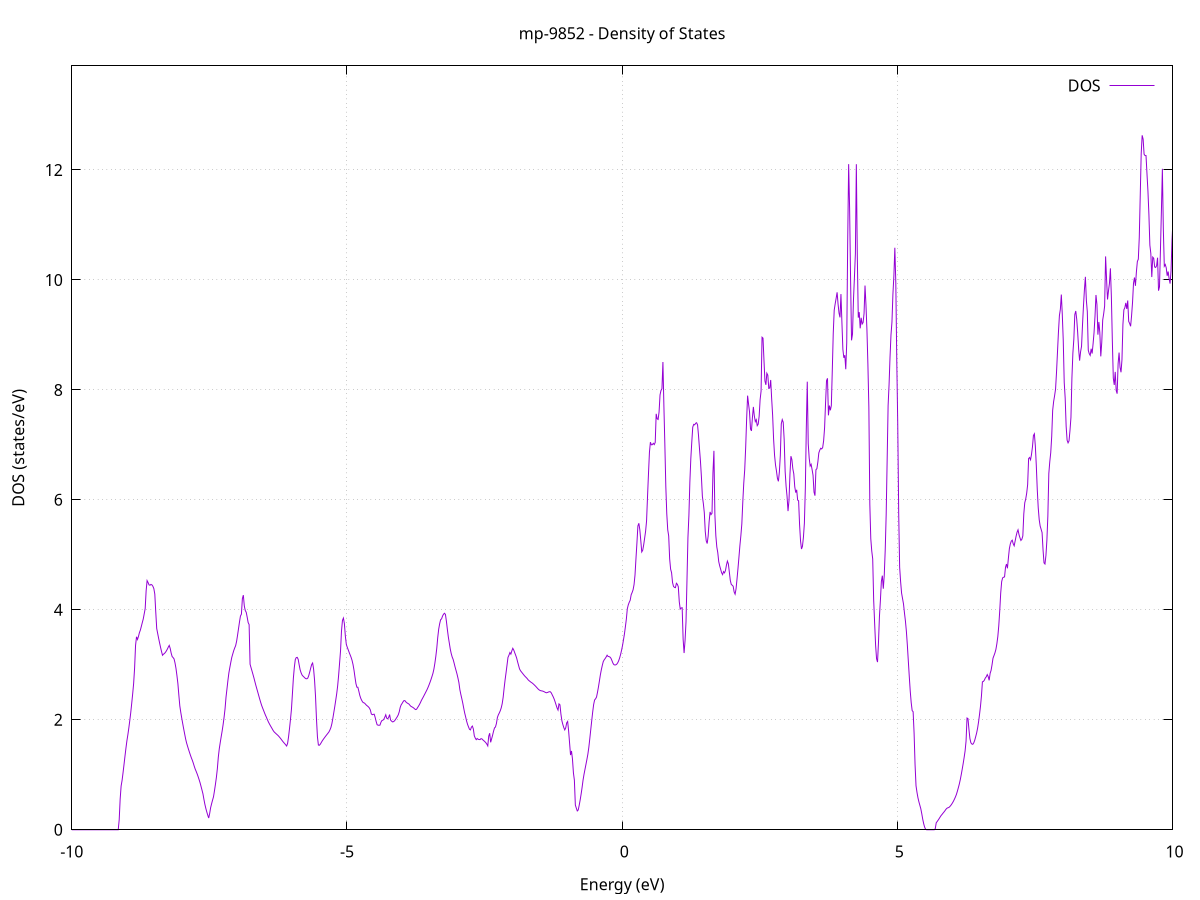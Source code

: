 set title 'mp-9852 - Density of States'
set xlabel 'Energy (eV)'
set ylabel 'DOS (states/eV)'
set grid
set xrange [-10:10]
set yrange [0:13.893]
set xzeroaxis lt -1
set terminal png size 800,600
set output 'mp-9852_dos_gnuplot.png'
plot '-' using 1:2 with lines title 'DOS'
-21.326400 0.000000
-21.308900 0.000000
-21.291500 0.000000
-21.274000 0.000000
-21.256500 0.000000
-21.239000 0.000000
-21.221500 0.000000
-21.204000 0.000000
-21.186500 0.000000
-21.169100 0.000000
-21.151600 0.000000
-21.134100 0.000000
-21.116600 0.000000
-21.099100 0.000000
-21.081600 0.000000
-21.064100 0.000000
-21.046700 0.000000
-21.029200 0.000000
-21.011700 0.000000
-20.994200 0.000000
-20.976700 0.000000
-20.959200 0.000000
-20.941700 0.000000
-20.924300 0.000000
-20.906800 0.000000
-20.889300 0.000000
-20.871800 0.000000
-20.854300 0.000000
-20.836800 0.000000
-20.819300 0.000000
-20.801800 0.000000
-20.784400 0.000000
-20.766900 0.000000
-20.749400 0.000000
-20.731900 0.000000
-20.714400 0.000000
-20.696900 0.000000
-20.679400 0.000000
-20.662000 0.000000
-20.644500 0.000000
-20.627000 0.000000
-20.609500 0.000000
-20.592000 0.000000
-20.574500 0.000000
-20.557000 0.000000
-20.539600 0.000000
-20.522100 0.000000
-20.504600 0.000000
-20.487100 0.000000
-20.469600 0.000000
-20.452100 0.000000
-20.434600 0.000000
-20.417200 0.000000
-20.399700 0.000000
-20.382200 0.000000
-20.364700 0.000000
-20.347200 0.000000
-20.329700 0.000000
-20.312200 0.000000
-20.294800 0.000000
-20.277300 0.000000
-20.259800 0.000000
-20.242300 0.000000
-20.224800 0.000000
-20.207300 0.000000
-20.189800 0.000000
-20.172400 0.000000
-20.154900 0.000000
-20.137400 0.000000
-20.119900 0.000000
-20.102400 0.000000
-20.084900 0.000000
-20.067400 0.000000
-20.050000 0.000000
-20.032500 0.000000
-20.015000 0.000000
-19.997500 0.000000
-19.980000 0.000000
-19.962500 0.000000
-19.945000 0.000000
-19.927600 0.000000
-19.910100 0.000000
-19.892600 0.000000
-19.875100 0.000000
-19.857600 0.000000
-19.840100 0.000000
-19.822600 0.000000
-19.805100 0.000000
-19.787700 0.000000
-19.770200 0.000000
-19.752700 0.000000
-19.735200 312.485000
-19.717700 0.000000
-19.700200 0.000000
-19.682700 0.000000
-19.665300 0.000000
-19.647800 0.000000
-19.630300 0.000000
-19.612800 0.000000
-19.595300 0.000000
-19.577800 0.000000
-19.560300 231.574200
-19.542900 0.000000
-19.525400 0.000000
-19.507900 0.000000
-19.490400 0.000000
-19.472900 0.000000
-19.455400 0.000000
-19.437900 0.000000
-19.420500 0.000000
-19.403000 0.000000
-19.385500 0.000000
-19.368000 0.000000
-19.350500 0.000000
-19.333000 0.000000
-19.315500 0.000000
-19.298100 0.000000
-19.280600 0.000000
-19.263100 0.000000
-19.245600 0.000000
-19.228100 0.000000
-19.210600 0.000000
-19.193100 0.000000
-19.175700 0.000000
-19.158200 0.000000
-19.140700 0.000000
-19.123200 0.000000
-19.105700 0.000000
-19.088200 0.000000
-19.070700 0.000000
-19.053300 0.000000
-19.035800 0.000000
-19.018300 0.000000
-19.000800 0.000000
-18.983300 0.000000
-18.965800 0.000000
-18.948300 0.000000
-18.930900 0.000000
-18.913400 0.000000
-18.895900 0.000000
-18.878400 0.000000
-18.860900 0.000000
-18.843400 0.000000
-18.825900 0.000000
-18.808400 0.000000
-18.791000 0.000000
-18.773500 0.000000
-18.756000 0.000000
-18.738500 0.000000
-18.721000 0.000000
-18.703500 0.000000
-18.686000 0.000000
-18.668600 0.000000
-18.651100 0.000000
-18.633600 0.000000
-18.616100 0.000000
-18.598600 0.000000
-18.581100 0.000000
-18.563600 0.000000
-18.546200 0.000000
-18.528700 0.000000
-18.511200 0.000000
-18.493700 0.000000
-18.476200 0.000000
-18.458700 0.000000
-18.441200 0.000000
-18.423800 0.000000
-18.406300 0.000000
-18.388800 0.000000
-18.371300 0.000000
-18.353800 0.000000
-18.336300 0.000000
-18.318800 0.000000
-18.301400 0.000000
-18.283900 0.000000
-18.266400 0.000000
-18.248900 0.000000
-18.231400 0.000000
-18.213900 0.000000
-18.196400 0.000000
-18.179000 0.000000
-18.161500 0.000000
-18.144000 0.000000
-18.126500 0.000000
-18.109000 0.000000
-18.091500 0.000000
-18.074000 0.000000
-18.056600 0.000000
-18.039100 0.000000
-18.021600 0.000000
-18.004100 0.000000
-17.986600 0.000000
-17.969100 0.000000
-17.951600 0.000000
-17.934200 0.000000
-17.916700 0.000000
-17.899200 0.000000
-17.881700 0.000000
-17.864200 0.000000
-17.846700 0.000000
-17.829200 0.000000
-17.811700 0.000000
-17.794300 0.000000
-17.776800 0.000000
-17.759300 0.000000
-17.741800 0.000000
-17.724300 0.000000
-17.706800 0.000000
-17.689300 0.000000
-17.671900 0.000000
-17.654400 0.000000
-17.636900 0.000000
-17.619400 0.000000
-17.601900 0.000000
-17.584400 0.000000
-17.566900 0.000000
-17.549500 0.000000
-17.532000 0.000000
-17.514500 0.000000
-17.497000 0.000000
-17.479500 0.000000
-17.462000 0.000000
-17.444500 0.000000
-17.427100 0.000000
-17.409600 0.000000
-17.392100 0.000000
-17.374600 0.000000
-17.357100 0.000000
-17.339600 0.000000
-17.322100 0.000000
-17.304700 0.000000
-17.287200 0.000000
-17.269700 0.000000
-17.252200 0.000000
-17.234700 0.000000
-17.217200 0.000000
-17.199700 0.000000
-17.182300 0.000000
-17.164800 0.000000
-17.147300 0.000000
-17.129800 0.000000
-17.112300 0.000000
-17.094800 0.000000
-17.077300 0.000000
-17.059900 0.000000
-17.042400 0.000000
-17.024900 0.000000
-17.007400 0.000000
-16.989900 0.000000
-16.972400 0.000000
-16.954900 0.000000
-16.937500 0.000000
-16.920000 0.000000
-16.902500 0.000000
-16.885000 0.000000
-16.867500 0.000000
-16.850000 0.000000
-16.832500 0.000000
-16.815000 0.000000
-16.797600 0.000000
-16.780100 0.000000
-16.762600 0.000000
-16.745100 0.000000
-16.727600 0.000000
-16.710100 0.000000
-16.692600 0.000000
-16.675200 0.000000
-16.657700 0.000000
-16.640200 0.000000
-16.622700 0.000000
-16.605200 0.000000
-16.587700 0.000000
-16.570200 0.000000
-16.552800 0.000000
-16.535300 0.000000
-16.517800 0.000000
-16.500300 0.000000
-16.482800 0.000000
-16.465300 0.000000
-16.447800 0.000000
-16.430400 0.000000
-16.412900 0.000000
-16.395400 0.000000
-16.377900 0.000000
-16.360400 0.000000
-16.342900 0.000000
-16.325400 0.000000
-16.308000 0.000000
-16.290500 0.000000
-16.273000 0.000000
-16.255500 0.000000
-16.238000 0.000000
-16.220500 0.000000
-16.203000 0.000000
-16.185600 0.000000
-16.168100 0.000000
-16.150600 0.000000
-16.133100 0.000000
-16.115600 0.000000
-16.098100 0.000000
-16.080600 0.000000
-16.063200 0.000000
-16.045700 0.000000
-16.028200 0.000000
-16.010700 0.000000
-15.993200 0.000000
-15.975700 0.000000
-15.958200 0.000000
-15.940800 0.000000
-15.923300 0.000000
-15.905800 0.000000
-15.888300 0.000000
-15.870800 0.000000
-15.853300 0.000000
-15.835800 0.000000
-15.818300 0.000000
-15.800900 0.000000
-15.783400 0.000000
-15.765900 0.000000
-15.748400 0.000000
-15.730900 0.000000
-15.713400 0.000000
-15.695900 0.000000
-15.678500 0.000000
-15.661000 0.000000
-15.643500 0.000000
-15.626000 0.000000
-15.608500 0.000000
-15.591000 0.000000
-15.573500 0.000000
-15.556100 0.000000
-15.538600 0.000000
-15.521100 0.000000
-15.503600 0.000000
-15.486100 0.000000
-15.468600 0.000000
-15.451100 0.000000
-15.433700 0.000000
-15.416200 0.000000
-15.398700 0.000000
-15.381200 0.000000
-15.363700 0.000000
-15.346200 0.000000
-15.328700 0.000000
-15.311300 0.000000
-15.293800 0.000000
-15.276300 0.000000
-15.258800 0.000000
-15.241300 0.000000
-15.223800 0.000000
-15.206300 0.000000
-15.188900 0.000000
-15.171400 0.000000
-15.153900 0.000000
-15.136400 0.000000
-15.118900 0.000000
-15.101400 0.000000
-15.083900 0.000000
-15.066500 0.000000
-15.049000 0.000000
-15.031500 0.000000
-15.014000 0.000000
-14.996500 0.000000
-14.979000 0.000000
-14.961500 0.000000
-14.944100 0.000000
-14.926600 0.000000
-14.909100 0.000000
-14.891600 0.000000
-14.874100 0.000000
-14.856600 0.000000
-14.839100 0.000000
-14.821700 0.000000
-14.804200 0.000000
-14.786700 0.000000
-14.769200 0.000000
-14.751700 0.000000
-14.734200 0.000000
-14.716700 0.000000
-14.699200 0.000000
-14.681800 0.000000
-14.664300 0.000000
-14.646800 0.000000
-14.629300 0.000000
-14.611800 0.000000
-14.594300 0.000000
-14.576800 0.000000
-14.559400 0.000000
-14.541900 0.000000
-14.524400 0.000000
-14.506900 0.000000
-14.489400 0.000000
-14.471900 0.000000
-14.454400 0.000000
-14.437000 0.000000
-14.419500 0.000000
-14.402000 0.000000
-14.384500 0.000000
-14.367000 0.000000
-14.349500 0.000000
-14.332000 0.000000
-14.314600 0.000000
-14.297100 0.000000
-14.279600 0.000000
-14.262100 0.000000
-14.244600 0.000000
-14.227100 0.000000
-14.209600 0.000000
-14.192200 0.000000
-14.174700 0.000000
-14.157200 0.000000
-14.139700 0.000000
-14.122200 0.000000
-14.104700 0.000000
-14.087200 0.000000
-14.069800 0.000000
-14.052300 0.000000
-14.034800 0.000000
-14.017300 0.000000
-13.999800 0.000000
-13.982300 0.000000
-13.964800 0.000000
-13.947400 0.000000
-13.929900 0.000000
-13.912400 0.000000
-13.894900 0.000000
-13.877400 0.000000
-13.859900 0.000000
-13.842400 0.000000
-13.825000 0.000000
-13.807500 0.000000
-13.790000 0.000000
-13.772500 0.000000
-13.755000 0.000000
-13.737500 0.000000
-13.720000 0.000000
-13.702500 0.000000
-13.685100 0.000000
-13.667600 0.000000
-13.650100 0.000000
-13.632600 0.000000
-13.615100 0.000000
-13.597600 0.000000
-13.580100 0.000000
-13.562700 0.000000
-13.545200 0.000000
-13.527700 0.000000
-13.510200 0.000000
-13.492700 0.000000
-13.475200 0.000000
-13.457700 0.000000
-13.440300 0.000000
-13.422800 0.000000
-13.405300 0.000000
-13.387800 0.000000
-13.370300 0.000000
-13.352800 0.000000
-13.335300 0.000000
-13.317900 0.000000
-13.300400 0.000000
-13.282900 0.000000
-13.265400 0.000000
-13.247900 0.000000
-13.230400 0.000000
-13.212900 0.000000
-13.195500 0.000000
-13.178000 0.000000
-13.160500 0.000000
-13.143000 0.000000
-13.125500 0.000000
-13.108000 0.000000
-13.090500 0.000000
-13.073100 0.000000
-13.055600 0.000000
-13.038100 0.000000
-13.020600 0.000000
-13.003100 0.000000
-12.985600 0.000000
-12.968100 0.000000
-12.950700 0.000000
-12.933200 0.000000
-12.915700 0.000000
-12.898200 0.000000
-12.880700 0.000000
-12.863200 0.000000
-12.845700 0.000000
-12.828300 0.000000
-12.810800 0.000000
-12.793300 0.000000
-12.775800 0.000000
-12.758300 0.000000
-12.740800 0.000000
-12.723300 0.000000
-12.705800 0.000000
-12.688400 0.000000
-12.670900 0.000000
-12.653400 0.000000
-12.635900 0.000000
-12.618400 0.000000
-12.600900 0.000000
-12.583400 0.000000
-12.566000 0.000000
-12.548500 0.000000
-12.531000 0.000000
-12.513500 0.000000
-12.496000 0.000000
-12.478500 0.000000
-12.461000 0.000000
-12.443600 0.000000
-12.426100 0.000000
-12.408600 0.000000
-12.391100 0.000000
-12.373600 0.000000
-12.356100 0.000000
-12.338600 0.000000
-12.321200 0.000000
-12.303700 0.000000
-12.286200 0.000000
-12.268700 0.000000
-12.251200 0.000000
-12.233700 0.000000
-12.216200 0.000000
-12.198800 0.000000
-12.181300 0.000000
-12.163800 0.000000
-12.146300 0.000000
-12.128800 0.000000
-12.111300 0.000000
-12.093800 0.000000
-12.076400 0.000000
-12.058900 0.000000
-12.041400 0.000000
-12.023900 0.000000
-12.006400 0.000000
-11.988900 0.000000
-11.971400 0.000000
-11.954000 0.000000
-11.936500 0.000000
-11.919000 0.000000
-11.901500 0.000000
-11.884000 0.000000
-11.866500 0.000000
-11.849000 0.000000
-11.831600 0.000000
-11.814100 0.000000
-11.796600 0.000000
-11.779100 0.000000
-11.761600 0.000000
-11.744100 0.000000
-11.726600 0.000000
-11.709100 0.000000
-11.691700 0.000000
-11.674200 0.000000
-11.656700 0.000000
-11.639200 0.000000
-11.621700 0.000000
-11.604200 0.000000
-11.586700 0.000000
-11.569300 0.000000
-11.551800 0.000000
-11.534300 0.000000
-11.516800 0.000000
-11.499300 0.000000
-11.481800 0.000000
-11.464300 0.000000
-11.446900 0.000000
-11.429400 0.000000
-11.411900 0.000000
-11.394400 0.000000
-11.376900 0.000000
-11.359400 0.000000
-11.341900 0.000000
-11.324500 0.000000
-11.307000 0.000000
-11.289500 0.000000
-11.272000 0.000000
-11.254500 0.000000
-11.237000 0.000000
-11.219500 0.000000
-11.202100 0.000000
-11.184600 0.000000
-11.167100 0.000000
-11.149600 0.000000
-11.132100 0.000000
-11.114600 0.000000
-11.097100 0.000000
-11.079700 0.000000
-11.062200 0.000000
-11.044700 0.000000
-11.027200 0.000000
-11.009700 0.000000
-10.992200 0.000000
-10.974700 0.000000
-10.957300 0.000000
-10.939800 0.000000
-10.922300 0.000000
-10.904800 0.000000
-10.887300 0.000000
-10.869800 0.000000
-10.852300 0.000000
-10.834900 0.000000
-10.817400 0.000000
-10.799900 0.000000
-10.782400 0.000000
-10.764900 0.000000
-10.747400 0.000000
-10.729900 0.000000
-10.712400 0.000000
-10.695000 0.000000
-10.677500 0.000000
-10.660000 0.000000
-10.642500 0.000000
-10.625000 0.000000
-10.607500 0.000000
-10.590000 0.000000
-10.572600 0.000000
-10.555100 0.000000
-10.537600 0.000000
-10.520100 0.000000
-10.502600 0.000000
-10.485100 0.000000
-10.467600 0.000000
-10.450200 0.000000
-10.432700 0.000000
-10.415200 0.000000
-10.397700 0.000000
-10.380200 0.000000
-10.362700 0.000000
-10.345200 0.000000
-10.327800 0.000000
-10.310300 0.000000
-10.292800 0.000000
-10.275300 0.000000
-10.257800 0.000000
-10.240300 0.000000
-10.222800 0.000000
-10.205400 0.000000
-10.187900 0.000000
-10.170400 0.000000
-10.152900 0.000000
-10.135400 0.000000
-10.117900 0.000000
-10.100400 0.000000
-10.083000 0.000000
-10.065500 0.000000
-10.048000 0.000000
-10.030500 0.000000
-10.013000 0.000000
-9.995500 0.000000
-9.978000 0.000000
-9.960600 0.000000
-9.943100 0.000000
-9.925600 0.000000
-9.908100 0.000000
-9.890600 0.000000
-9.873100 0.000000
-9.855600 0.000000
-9.838200 0.000000
-9.820700 0.000000
-9.803200 0.000000
-9.785700 0.000000
-9.768200 0.000000
-9.750700 0.000000
-9.733200 0.000000
-9.715700 0.000000
-9.698300 0.000000
-9.680800 0.000000
-9.663300 0.000000
-9.645800 0.000000
-9.628300 0.000000
-9.610800 0.000000
-9.593300 0.000000
-9.575900 0.000000
-9.558400 0.000000
-9.540900 0.000000
-9.523400 0.000000
-9.505900 0.000000
-9.488400 0.000000
-9.470900 0.000000
-9.453500 0.000000
-9.436000 0.000000
-9.418500 0.000000
-9.401000 0.000000
-9.383500 0.000000
-9.366000 0.000000
-9.348500 0.000000
-9.331100 0.000000
-9.313600 0.000000
-9.296100 0.000000
-9.278600 0.000000
-9.261100 0.000000
-9.243600 0.000000
-9.226100 0.000000
-9.208700 0.000000
-9.191200 0.000000
-9.173700 0.000000
-9.156200 0.000000
-9.138700 0.180300
-9.121200 0.557500
-9.103700 0.796200
-9.086300 0.897200
-9.068800 1.036900
-9.051300 1.184700
-9.033800 1.337200
-9.016300 1.483000
-8.998800 1.617200
-8.981300 1.727800
-8.963900 1.849400
-8.946400 1.984900
-8.928900 2.130300
-8.911400 2.297000
-8.893900 2.470700
-8.876400 2.659400
-8.858900 2.939600
-8.841500 3.353100
-8.824000 3.510000
-8.806500 3.461400
-8.789000 3.514800
-8.771500 3.583900
-8.754000 3.631700
-8.736500 3.698500
-8.719000 3.767500
-8.701600 3.834000
-8.684100 3.927600
-8.666600 4.021800
-8.649100 4.348600
-8.631600 4.531500
-8.614100 4.496800
-8.596600 4.454100
-8.579200 4.447900
-8.561700 4.462300
-8.544200 4.453900
-8.526700 4.429100
-8.509200 4.386800
-8.491700 4.286200
-8.474200 3.956900
-8.456800 3.659400
-8.439300 3.569600
-8.421800 3.480900
-8.404300 3.396700
-8.386800 3.316300
-8.369300 3.241200
-8.351800 3.173700
-8.334400 3.193000
-8.316900 3.206100
-8.299400 3.226300
-8.281900 3.252300
-8.264400 3.284000
-8.246900 3.321600
-8.229400 3.353300
-8.212000 3.298600
-8.194500 3.214000
-8.177000 3.150900
-8.159500 3.132200
-8.142000 3.108200
-8.124500 3.033900
-8.107000 2.936100
-8.089600 2.805300
-8.072100 2.658000
-8.054600 2.446900
-8.037100 2.251100
-8.019600 2.134300
-8.002100 2.030300
-7.984600 1.930900
-7.967200 1.836300
-7.949700 1.745200
-7.932200 1.655500
-7.914700 1.581100
-7.897200 1.521800
-7.879700 1.464600
-7.862200 1.410200
-7.844800 1.357600
-7.827300 1.308400
-7.809800 1.263500
-7.792300 1.212500
-7.774800 1.155000
-7.757300 1.103000
-7.739800 1.061300
-7.722300 1.016500
-7.704900 0.967300
-7.687400 0.914000
-7.669900 0.857500
-7.652400 0.791900
-7.634900 0.724800
-7.617400 0.656200
-7.599900 0.557200
-7.582500 0.466100
-7.565000 0.391100
-7.547500 0.325900
-7.530000 0.266900
-7.512500 0.213800
-7.495000 0.294900
-7.477500 0.400700
-7.460100 0.471500
-7.442600 0.538300
-7.425100 0.599300
-7.407600 0.708700
-7.390100 0.825400
-7.372600 0.953700
-7.355100 1.111700
-7.337700 1.320500
-7.320200 1.472900
-7.302700 1.586300
-7.285200 1.694000
-7.267700 1.798200
-7.250200 1.915100
-7.232700 2.047700
-7.215300 2.200600
-7.197800 2.411000
-7.180300 2.564200
-7.162800 2.718600
-7.145300 2.855500
-7.127800 2.954000
-7.110300 3.047800
-7.092900 3.135500
-7.075400 3.196800
-7.057900 3.256900
-7.040400 3.305500
-7.022900 3.348300
-7.005400 3.427800
-6.987900 3.539000
-6.970500 3.658400
-6.953000 3.778900
-6.935500 3.887400
-6.918000 3.921300
-6.900500 4.203800
-6.883000 4.267400
-6.865500 4.071100
-6.848100 3.988100
-6.830600 3.955600
-6.813100 3.866900
-6.795600 3.768800
-6.778100 3.732400
-6.760600 3.010500
-6.743100 2.948300
-6.725600 2.887900
-6.708200 2.826100
-6.690700 2.762600
-6.673200 2.694400
-6.655700 2.627000
-6.638200 2.564600
-6.620700 2.503400
-6.603200 2.440200
-6.585800 2.378500
-6.568300 2.318800
-6.550800 2.263100
-6.533300 2.216100
-6.515800 2.172200
-6.498300 2.127000
-6.480800 2.083700
-6.463400 2.045200
-6.445900 2.002900
-6.428400 1.963100
-6.410900 1.928900
-6.393400 1.896700
-6.375900 1.866300
-6.358400 1.836500
-6.341000 1.805200
-6.323500 1.780800
-6.306000 1.763900
-6.288500 1.747400
-6.271000 1.731500
-6.253500 1.715600
-6.236000 1.696600
-6.218600 1.675800
-6.201100 1.653700
-6.183600 1.630500
-6.166100 1.606900
-6.148600 1.586000
-6.131100 1.566400
-6.113600 1.545000
-6.096200 1.523600
-6.078700 1.571100
-6.061200 1.693100
-6.043700 1.843500
-6.026200 2.009500
-6.008700 2.193600
-5.991200 2.473100
-5.973800 2.757500
-5.956300 2.955500
-5.938800 3.096400
-5.921300 3.131600
-5.903800 3.135600
-5.886300 3.099400
-5.868800 3.001200
-5.851400 2.910900
-5.833900 2.856300
-5.816400 2.815300
-5.798900 2.794600
-5.781400 2.778200
-5.763900 2.760400
-5.746400 2.747800
-5.728900 2.746000
-5.711500 2.759100
-5.694000 2.805200
-5.676500 2.870700
-5.659000 2.940200
-5.641500 3.006200
-5.624000 3.033100
-5.606500 2.923900
-5.589100 2.722800
-5.571600 2.429100
-5.554100 2.017100
-5.536600 1.690000
-5.519100 1.540800
-5.501600 1.537000
-5.484100 1.556700
-5.466700 1.586700
-5.449200 1.616700
-5.431700 1.642200
-5.414200 1.666500
-5.396700 1.690200
-5.379200 1.713200
-5.361700 1.735500
-5.344300 1.757800
-5.326800 1.781100
-5.309300 1.816200
-5.291800 1.860200
-5.274300 1.929100
-5.256800 2.025600
-5.239300 2.132300
-5.221900 2.238600
-5.204400 2.353900
-5.186900 2.472000
-5.169400 2.615900
-5.151900 2.805600
-5.134400 3.028800
-5.116900 3.256900
-5.099500 3.614200
-5.082000 3.807300
-5.064500 3.850400
-5.047000 3.749700
-5.029500 3.523600
-5.012000 3.372600
-4.994500 3.318400
-4.977100 3.272600
-4.959600 3.224700
-4.942100 3.180300
-4.924600 3.135300
-4.907100 3.079600
-4.889600 3.003200
-4.872100 2.902500
-4.854700 2.776200
-4.837200 2.659500
-4.819700 2.593200
-4.802200 2.592100
-4.784700 2.521500
-4.767200 2.445400
-4.749700 2.391300
-4.732200 2.353700
-4.714800 2.323000
-4.697300 2.310400
-4.679800 2.303200
-4.662300 2.283100
-4.644800 2.263800
-4.627300 2.250500
-4.609800 2.235000
-4.592400 2.213900
-4.574900 2.178500
-4.557400 2.106900
-4.539900 2.092700
-4.522400 2.098900
-4.504900 2.102000
-4.487400 2.042400
-4.470000 1.970500
-4.452500 1.910500
-4.435000 1.902200
-4.417500 1.900500
-4.400000 1.903300
-4.382500 1.955700
-4.365000 1.986600
-4.347600 1.992700
-4.330100 2.009300
-4.312600 2.047400
-4.295100 2.091300
-4.277600 2.028600
-4.260100 2.017600
-4.242600 2.044000
-4.225200 2.095500
-4.207700 1.995900
-4.190200 1.976900
-4.172700 1.962000
-4.155200 1.966100
-4.137700 1.979900
-4.120200 2.002300
-4.102800 2.029900
-4.085300 2.057500
-4.067800 2.091000
-4.050300 2.145300
-4.032800 2.224800
-4.015300 2.272100
-3.997800 2.298600
-3.980400 2.328700
-3.962900 2.350300
-3.945400 2.346900
-3.927900 2.323100
-3.910400 2.308500
-3.892900 2.297500
-3.875400 2.287900
-3.858000 2.266700
-3.840500 2.247100
-3.823000 2.237100
-3.805500 2.227300
-3.788000 2.215400
-3.770500 2.198500
-3.753000 2.186100
-3.735500 2.191500
-3.718100 2.220000
-3.700600 2.247400
-3.683100 2.277800
-3.665600 2.312200
-3.648100 2.351400
-3.630600 2.383800
-3.613100 2.415900
-3.595700 2.449600
-3.578200 2.483500
-3.560700 2.518000
-3.543200 2.552800
-3.525700 2.593000
-3.508200 2.636700
-3.490700 2.683000
-3.473300 2.732700
-3.455800 2.786500
-3.438300 2.843200
-3.420800 2.920300
-3.403300 3.025700
-3.385800 3.151400
-3.368300 3.301400
-3.350900 3.496000
-3.333400 3.648200
-3.315900 3.746300
-3.298400 3.820400
-3.280900 3.836000
-3.263400 3.886900
-3.245900 3.919600
-3.228500 3.937700
-3.211000 3.916700
-3.193500 3.794600
-3.176000 3.644900
-3.158500 3.508400
-3.141000 3.399800
-3.123500 3.289500
-3.106100 3.206300
-3.088600 3.142500
-3.071100 3.099100
-3.053600 3.033600
-3.036100 2.962300
-3.018600 2.898700
-3.001100 2.835000
-2.983700 2.760500
-2.966200 2.677300
-2.948700 2.548300
-2.931200 2.462500
-2.913700 2.386300
-2.896200 2.304900
-2.878700 2.211200
-2.861300 2.124500
-2.843800 2.053700
-2.826300 1.977600
-2.808800 1.917000
-2.791300 1.870400
-2.773800 1.827300
-2.756300 1.816200
-2.738800 1.867000
-2.721400 1.886200
-2.703900 1.833600
-2.686400 1.709500
-2.668900 1.667400
-2.651400 1.639100
-2.633900 1.659500
-2.616400 1.646000
-2.599000 1.640900
-2.581500 1.640100
-2.564000 1.658000
-2.546500 1.651500
-2.529000 1.633300
-2.511500 1.618300
-2.494000 1.601900
-2.476600 1.582500
-2.459100 1.558800
-2.441600 1.525400
-2.424100 1.703200
-2.406600 1.756200
-2.389100 1.590500
-2.371600 1.654300
-2.354200 1.718700
-2.336700 1.791900
-2.319200 1.852300
-2.301700 1.869600
-2.284200 1.933800
-2.266700 2.042500
-2.249200 2.090800
-2.231800 2.125000
-2.214300 2.165300
-2.196800 2.217900
-2.179300 2.293700
-2.161800 2.410200
-2.144300 2.576400
-2.126800 2.726400
-2.109400 2.856600
-2.091900 2.994900
-2.074400 3.134800
-2.056900 3.174400
-2.039400 3.223300
-2.021900 3.194900
-2.004400 3.254200
-1.987000 3.300700
-1.969500 3.268100
-1.952000 3.220400
-1.934500 3.174400
-1.917000 3.123300
-1.899500 3.053600
-1.882000 2.989800
-1.864600 2.926000
-1.847100 2.893200
-1.829600 2.870900
-1.812100 2.848400
-1.794600 2.826200
-1.777100 2.804300
-1.759600 2.785000
-1.742100 2.767700
-1.724700 2.749000
-1.707200 2.725900
-1.689700 2.710200
-1.672200 2.696200
-1.654700 2.682600
-1.637200 2.671100
-1.619700 2.656700
-1.602300 2.640500
-1.584800 2.623400
-1.567300 2.605300
-1.549800 2.585700
-1.532300 2.565800
-1.514800 2.549100
-1.497300 2.536700
-1.479900 2.529500
-1.462400 2.525900
-1.444900 2.522500
-1.427400 2.515900
-1.409900 2.506900
-1.392400 2.497100
-1.374900 2.491400
-1.357500 2.497100
-1.340000 2.504700
-1.322500 2.511000
-1.305000 2.510100
-1.287500 2.489500
-1.270000 2.452900
-1.252500 2.417800
-1.235100 2.376500
-1.217600 2.325600
-1.200100 2.270400
-1.182600 2.214700
-1.165100 2.177100
-1.147600 2.290000
-1.130100 2.273100
-1.112700 2.105400
-1.095200 1.984300
-1.077700 1.915100
-1.060200 1.858500
-1.042700 1.816400
-1.025200 1.853700
-1.007700 1.944000
-0.990300 1.970000
-0.972800 1.800500
-0.955300 1.580500
-0.937800 1.358900
-0.920300 1.433100
-0.902800 1.288600
-0.885300 1.034600
-0.867900 0.902700
-0.850400 0.449600
-0.832900 0.393700
-0.815400 0.342600
-0.797900 0.360400
-0.780400 0.444600
-0.762900 0.541400
-0.745400 0.649400
-0.728000 0.768000
-0.710500 0.901900
-0.693000 1.007000
-0.675500 1.097700
-0.658000 1.187200
-0.640500 1.277800
-0.623000 1.374000
-0.605600 1.497900
-0.588100 1.653300
-0.570600 1.818900
-0.553100 1.980600
-0.535600 2.138900
-0.518100 2.276100
-0.500600 2.360500
-0.483200 2.381400
-0.465700 2.413100
-0.448200 2.498800
-0.430700 2.596500
-0.413200 2.705200
-0.395700 2.817900
-0.378200 2.910300
-0.360800 2.988700
-0.343300 3.058600
-0.325800 3.091400
-0.308300 3.114600
-0.290800 3.142600
-0.273300 3.175100
-0.255800 3.152700
-0.238400 3.149500
-0.220900 3.140900
-0.203400 3.119300
-0.185900 3.078300
-0.168400 3.032700
-0.150900 3.004000
-0.133400 2.997100
-0.116000 2.999300
-0.098500 3.011100
-0.081000 3.035600
-0.063500 3.073000
-0.046000 3.124400
-0.028500 3.186900
-0.011000 3.263400
0.006400 3.348300
0.023900 3.451400
0.041400 3.560200
0.058900 3.691800
0.076400 3.831100
0.093900 4.018100
0.111400 4.090900
0.128800 4.136900
0.146300 4.174500
0.163800 4.273500
0.181300 4.314800
0.198800 4.365100
0.216300 4.459300
0.233800 4.634100
0.251300 4.935800
0.268700 5.218400
0.286200 5.526200
0.303700 5.574500
0.321200 5.455300
0.338700 5.258800
0.356200 5.053100
0.373700 5.083500
0.391100 5.179500
0.408600 5.302500
0.426100 5.428600
0.443600 5.615400
0.461100 6.057300
0.478600 6.475300
0.496100 6.868100
0.513500 7.049700
0.531000 7.001500
0.548500 7.003700
0.566000 7.028600
0.583500 7.005700
0.601000 7.044400
0.618500 7.564700
0.635900 7.474500
0.653400 7.462300
0.670900 7.598800
0.688400 7.908900
0.705900 7.990100
0.723400 8.021100
0.740900 8.507500
0.758300 7.720400
0.775800 7.013300
0.793300 6.251200
0.810800 5.748800
0.828300 5.455200
0.845800 5.343200
0.863300 4.928000
0.880700 4.740100
0.898200 4.675400
0.915700 4.496900
0.933200 4.426200
0.950700 4.408800
0.968200 4.403500
0.985700 4.483200
1.003100 4.465100
1.020600 4.418500
1.038100 4.146200
1.055600 4.014400
1.073100 4.034000
1.090600 4.037900
1.108100 3.465500
1.125500 3.214100
1.143000 3.440200
1.160500 3.783100
1.178000 4.540300
1.195500 5.312400
1.213000 5.717400
1.230500 6.323900
1.248000 6.752500
1.265400 7.052400
1.282900 7.322700
1.300400 7.372700
1.317900 7.364400
1.335400 7.393400
1.352900 7.402500
1.370400 7.362900
1.387800 7.168700
1.405300 6.930800
1.422800 6.705200
1.440300 6.418200
1.457800 6.061700
1.475300 5.934700
1.492800 5.767600
1.510200 5.426200
1.527700 5.254200
1.545200 5.206100
1.562700 5.339900
1.580200 5.599000
1.597700 5.780700
1.615200 5.732300
1.632600 5.756400
1.650100 6.493500
1.667600 6.891600
1.685100 5.733100
1.702600 5.346700
1.720100 5.143200
1.737600 5.041400
1.755000 4.876600
1.772500 4.799700
1.790000 4.736600
1.807500 4.674300
1.825000 4.640800
1.842500 4.695500
1.860000 4.672500
1.877400 4.714600
1.894900 4.812100
1.912400 4.886100
1.929900 4.837200
1.947400 4.688300
1.964900 4.536900
1.982400 4.463200
1.999800 4.447300
2.017300 4.429500
2.034800 4.324900
2.052300 4.284600
2.069800 4.382200
2.087300 4.562200
2.104800 4.752200
2.122200 4.958000
2.139700 5.169000
2.157200 5.349400
2.174700 5.563600
2.192200 5.961300
2.209700 6.302400
2.227200 6.547900
2.244700 6.957200
2.262100 7.473100
2.279600 7.895700
2.297100 7.741200
2.314600 7.599900
2.332100 7.290500
2.349600 7.254800
2.367100 7.497200
2.384500 7.690300
2.402000 7.526500
2.419500 7.424200
2.437000 7.458200
2.454500 7.349700
2.472000 7.377500
2.489500 7.522700
2.506900 7.822500
2.524400 7.977800
2.541900 8.958300
2.559400 8.941600
2.576900 8.542600
2.594400 8.161700
2.611900 8.091900
2.629300 8.303300
2.646800 8.267900
2.664300 8.027000
2.681800 8.033900
2.699300 8.180800
2.716800 7.838600
2.734300 7.539700
2.751700 7.107500
2.769200 6.813400
2.786700 6.635000
2.804200 6.524400
2.821700 6.389600
2.839200 6.337200
2.856700 6.507500
2.874100 6.806100
2.891600 7.381600
2.909100 7.459500
2.926600 7.411500
2.944100 7.097600
2.961600 6.520600
2.979100 6.244700
2.996500 6.062400
3.014000 5.796000
3.031500 5.987100
3.049000 6.461400
3.066500 6.794400
3.084000 6.734600
3.101500 6.564400
3.118900 6.473000
3.136400 6.238400
3.153900 6.132400
3.171400 6.183100
3.188900 5.996500
3.206400 5.982800
3.223900 5.551800
3.241400 5.254700
3.258800 5.106100
3.276300 5.155400
3.293800 5.319600
3.311300 5.573700
3.328800 6.214100
3.346300 7.304000
3.363800 8.149000
3.381200 7.022600
3.398700 6.758400
3.416200 6.615600
3.433700 6.646600
3.451200 6.553000
3.468700 6.445500
3.486200 6.142300
3.503600 6.076600
3.521100 6.547500
3.538600 6.567400
3.556100 6.688400
3.573600 6.853700
3.591100 6.904700
3.608600 6.938700
3.626000 6.926600
3.643500 6.951200
3.661000 7.075200
3.678500 7.311200
3.696000 7.760900
3.713500 8.166700
3.731000 8.210500
3.748400 7.537300
3.765900 7.715500
3.783400 7.629400
3.800900 7.713700
3.818400 8.352100
3.835900 9.032100
3.853400 9.450700
3.870800 9.565500
3.888300 9.666200
3.905800 9.774900
3.923300 9.561600
3.940800 9.397000
3.958300 9.318600
3.975800 9.743000
3.993200 9.227900
4.010700 8.738200
4.028200 8.584000
4.045700 8.630600
4.063200 8.376000
4.080700 8.853800
4.098200 10.689500
4.115600 12.105700
4.133100 11.301200
4.150600 10.021000
4.168100 8.901200
4.185600 9.014700
4.203100 9.634400
4.220600 10.047900
4.238100 10.476300
4.255500 12.105200
4.273000 10.427600
4.290500 9.313500
4.308000 9.413700
4.325500 9.119800
4.343000 9.311500
4.360500 9.197500
4.377900 9.223600
4.395400 9.388500
4.412900 9.897500
4.430400 9.544100
4.447900 9.091700
4.465400 8.466500
4.482900 7.680900
4.500300 5.922100
4.517800 5.293400
4.535300 5.070300
4.552800 4.926000
4.570300 4.176700
4.587800 3.755600
4.605300 3.359800
4.622700 3.110300
4.640200 3.049700
4.657700 3.407900
4.675200 3.881100
4.692700 4.175000
4.710200 4.518200
4.727700 4.621900
4.745100 4.383900
4.762600 4.629900
4.780100 5.086700
4.797600 5.736000
4.815100 6.717800
4.832600 7.714600
4.850100 8.100100
4.867500 8.595300
4.885000 9.002200
4.902500 9.234000
4.920000 9.740100
4.937500 10.072600
4.955000 10.585400
4.972500 9.947500
4.989900 8.536400
5.007400 7.392900
5.024900 5.758300
5.042400 4.775100
5.059900 4.512100
5.077400 4.304600
5.094900 4.204800
5.112300 4.106800
5.129800 3.943600
5.147300 3.796300
5.164800 3.606700
5.182300 3.356800
5.199800 3.070000
5.217300 2.786500
5.234800 2.521300
5.252200 2.312300
5.269700 2.167200
5.287200 2.146900
5.304700 1.757900
5.322200 1.189000
5.339700 0.800500
5.357200 0.681700
5.374600 0.583500
5.392100 0.508400
5.409600 0.445100
5.427100 0.380700
5.444600 0.290300
5.462100 0.189800
5.479600 0.108600
5.497000 0.045500
5.514500 0.008900
5.532000 0.000000
5.549500 0.000000
5.567000 0.000000
5.584500 0.000000
5.602000 0.000000
5.619400 0.000000
5.636900 0.000000
5.654400 0.000000
5.671900 0.000000
5.689400 0.019900
5.706900 0.126500
5.724400 0.150200
5.741800 0.175400
5.759300 0.202000
5.776800 0.230200
5.794300 0.257300
5.811800 0.278000
5.829300 0.300700
5.846800 0.322100
5.864200 0.344400
5.881700 0.370300
5.899200 0.389400
5.916700 0.399800
5.934200 0.404100
5.951700 0.419600
5.969200 0.439800
5.986600 0.463900
6.004100 0.491900
6.021600 0.523700
6.039100 0.559500
6.056600 0.598900
6.074100 0.644100
6.091600 0.702600
6.109000 0.765600
6.126500 0.832600
6.144000 0.911500
6.161500 1.002600
6.179000 1.100900
6.196500 1.204300
6.214000 1.314000
6.231500 1.433500
6.248900 1.612200
6.266400 2.032700
6.283900 2.022100
6.301400 1.826900
6.318900 1.660600
6.336400 1.582700
6.353900 1.559800
6.371300 1.554200
6.388800 1.580400
6.406300 1.627100
6.423800 1.692600
6.441300 1.760700
6.458800 1.848800
6.476300 1.963400
6.493700 2.096600
6.511200 2.247300
6.528700 2.434700
6.546200 2.690700
6.563700 2.697400
6.581200 2.720400
6.598700 2.759800
6.616100 2.782400
6.633600 2.822400
6.651100 2.785900
6.668600 2.717900
6.686100 2.843800
6.703600 2.898500
6.721100 3.001000
6.738500 3.120400
6.756000 3.167300
6.773500 3.216100
6.791000 3.279600
6.808500 3.381300
6.826000 3.514200
6.843500 3.711600
6.860900 3.981400
6.878400 4.303800
6.895900 4.512100
6.913400 4.581700
6.930900 4.592800
6.948400 4.599100
6.965900 4.774400
6.983300 4.832700
7.000800 4.755300
7.018300 4.941100
7.035800 5.112200
7.053300 5.199300
7.070800 5.250000
7.088300 5.266700
7.105700 5.202300
7.123200 5.164500
7.140700 5.251800
7.158200 5.338900
7.175700 5.412100
7.193200 5.455000
7.210700 5.368900
7.228200 5.311000
7.245600 5.261600
7.263100 5.283000
7.280600 5.344800
7.298100 5.745600
7.315600 5.947500
7.333100 6.015600
7.350600 6.121500
7.368000 6.276500
7.385500 6.751100
7.403000 6.770400
7.420500 6.729200
7.438000 6.825900
7.455500 6.963700
7.473000 7.169900
7.490400 7.201800
7.507900 6.978700
7.525400 6.623300
7.542900 6.184500
7.560400 5.856600
7.577900 5.641600
7.595400 5.524300
7.612800 5.465400
7.630300 5.404400
7.647800 5.091800
7.665300 4.854200
7.682800 4.833500
7.700300 4.987300
7.717800 5.267500
7.735200 5.704900
7.752700 6.479200
7.770200 6.692300
7.787700 6.859800
7.805200 7.153100
7.822700 7.627800
7.840200 7.787000
7.857600 7.893600
7.875100 8.013900
7.892600 8.320900
7.910100 8.685200
7.927600 9.051500
7.945100 9.351300
7.962600 9.466700
7.980000 9.734400
7.997500 9.373100
8.015000 8.899700
8.032500 8.138000
8.050000 7.852100
8.067500 7.338900
8.085000 7.085500
8.102400 7.036700
8.119900 7.072600
8.137400 7.262000
8.154900 7.500200
8.172400 8.216500
8.189900 8.667700
8.207400 8.923400
8.224900 9.370600
8.242300 9.434800
8.259800 9.283200
8.277300 9.041600
8.294800 8.738100
8.312300 8.532100
8.329800 8.692200
8.347300 8.793500
8.364700 9.180000
8.382200 9.523600
8.399700 9.823900
8.417200 10.056300
8.434700 9.631600
8.452200 9.421900
8.469700 8.721700
8.487100 8.658600
8.504600 8.627700
8.522100 8.748700
8.539600 8.661300
8.557100 8.839400
8.574600 9.045000
8.592100 9.342800
8.609500 9.725900
8.627000 9.553800
8.644500 9.004400
8.662000 9.235400
8.679500 9.042500
8.697000 8.609200
8.714500 8.861000
8.731900 9.270900
8.749400 9.383800
8.766900 9.525200
8.784400 10.427900
8.801900 10.014100
8.819400 9.644700
8.836900 9.800700
8.854300 9.936900
8.871800 10.210100
8.889300 9.699400
8.906800 8.902200
8.924300 8.214300
8.941800 8.089700
8.959300 8.327400
8.976700 7.989300
8.994200 7.931500
9.011700 8.476000
9.029200 8.678600
9.046700 8.411600
9.064200 8.320400
9.081700 8.543800
9.099100 9.189000
9.116600 9.456800
9.134100 9.494200
9.151600 9.582900
9.169100 9.472800
9.186600 9.625500
9.204100 9.246200
9.221600 9.207600
9.239000 9.157000
9.256500 9.350800
9.274000 9.592800
9.291500 9.938700
9.309000 10.043400
9.326500 9.892700
9.344000 10.145000
9.361400 10.335100
9.378900 10.377400
9.396400 10.773800
9.413900 11.532600
9.431400 12.296200
9.448900 12.630100
9.466400 12.559500
9.483800 12.286300
9.501300 12.261700
9.518800 12.261600
9.536300 11.932700
9.553800 11.614900
9.571300 11.192600
9.588800 10.632000
9.606200 10.481700
9.623700 10.052900
9.641200 10.415100
9.658700 10.393600
9.676200 10.235300
9.693700 10.226400
9.711200 10.256800
9.728600 10.404400
9.746100 9.804700
9.763600 9.874600
9.781100 10.551500
9.798600 11.258300
9.816100 12.021500
9.833600 10.918400
9.851000 10.249400
9.868500 10.280600
9.886000 10.221700
9.903500 10.075200
9.921000 10.152800
9.938500 10.022800
9.956000 9.933300
9.973400 10.165100
9.990900 10.718500
10.008400 11.070100
10.025900 11.022200
10.043400 10.918900
10.060900 10.843900
10.078400 10.529300
10.095800 10.729200
10.113300 10.319900
10.130800 9.663900
10.148300 8.880600
10.165800 8.312900
10.183300 8.089300
10.200800 8.485400
10.218300 9.272000
10.235700 9.768300
10.253200 9.345300
10.270700 8.393700
10.288200 8.001700
10.305700 7.802900
10.323200 8.058000
10.340700 8.816900
10.358100 10.038300
10.375600 9.838400
10.393100 9.544700
10.410600 9.265800
10.428100 9.401100
10.445600 9.533900
10.463100 9.593400
10.480500 9.363100
10.498000 9.002400
10.515500 8.765300
10.533000 8.617200
10.550500 8.556600
10.568000 8.673000
10.585500 8.629400
10.602900 8.613500
10.620400 8.697200
10.637900 9.025000
10.655400 9.389500
10.672900 9.499000
10.690400 9.963500
10.707900 10.334800
10.725300 9.768200
10.742800 9.162900
10.760300 8.766700
10.777800 8.944300
10.795300 9.271400
10.812800 9.089300
10.830300 8.829300
10.847700 8.557400
10.865200 8.705200
10.882700 8.978800
10.900200 9.281300
10.917700 9.046400
10.935200 8.798400
10.952700 8.467400
10.970100 8.313500
10.987600 8.687600
11.005100 8.815300
11.022600 8.942800
11.040100 9.270800
11.057600 9.595500
11.075100 9.938700
11.092500 10.346000
11.110000 10.647200
11.127500 10.892100
11.145000 10.567000
11.162500 9.817400
11.180000 9.575500
11.197500 9.290900
11.215000 8.427200
11.232400 8.236300
11.249900 8.375800
11.267400 8.496500
11.284900 8.691100
11.302400 8.770100
11.319900 8.850000
11.337400 8.374500
11.354800 7.687200
11.372300 7.439000
11.389800 6.940100
11.407300 7.090900
11.424800 7.446300
11.442300 8.114100
11.459800 8.134900
11.477200 7.943600
11.494700 7.539600
11.512200 7.438700
11.529700 7.555400
11.547200 8.028000
11.564700 8.785400
11.582200 8.896100
11.599600 7.926500
11.617100 7.174700
11.634600 6.727300
11.652100 6.512900
11.669600 6.164900
11.687100 6.088000
11.704600 6.075100
11.722000 5.941500
11.739500 5.617400
11.757000 5.116200
11.774500 4.753000
11.792000 5.168300
11.809500 4.762200
11.827000 3.995700
11.844400 2.985700
11.861900 2.345600
11.879400 1.901700
11.896900 1.601100
11.914400 1.348900
11.931900 1.109300
11.949400 0.857900
11.966800 0.595600
11.984300 0.408700
12.001800 0.263300
12.019300 0.119300
12.036800 0.025300
12.054300 0.000200
12.071800 0.000000
12.089200 0.000000
12.106700 0.000000
12.124200 0.000000
12.141700 0.000000
12.159200 0.000000
12.176700 0.000000
12.194200 0.000000
12.211700 0.000000
12.229100 0.000000
12.246600 0.000000
12.264100 0.000000
12.281600 0.000000
12.299100 0.000000
12.316600 0.000000
12.334100 0.000000
12.351500 0.000000
12.369000 0.000000
12.386500 0.000000
12.404000 0.000000
12.421500 0.000000
12.439000 0.000000
12.456500 0.000000
12.473900 0.000000
12.491400 0.000000
12.508900 0.000000
12.526400 0.000000
12.543900 0.000000
12.561400 0.000000
12.578900 0.000000
12.596300 0.000000
12.613800 0.000000
12.631300 0.000000
12.648800 0.000000
12.666300 0.000000
12.683800 0.000000
12.701300 0.000000
12.718700 0.000000
12.736200 0.000000
12.753700 0.000000
12.771200 0.000000
12.788700 0.000000
12.806200 0.000000
12.823700 0.000000
12.841100 0.000000
12.858600 0.000000
12.876100 0.000000
12.893600 0.000000
12.911100 0.000000
12.928600 0.000000
12.946100 0.000000
12.963500 0.000000
12.981000 0.000000
12.998500 0.000000
13.016000 0.000000
13.033500 0.000000
13.051000 0.000000
13.068500 0.000000
13.085900 0.000000
13.103400 0.000000
13.120900 0.000000
13.138400 0.000000
13.155900 0.000000
13.173400 0.000000
13.190900 0.000000
13.208400 0.000000
13.225800 0.000000
13.243300 0.000000
13.260800 0.000000
13.278300 0.000000
13.295800 0.000000
13.313300 0.000000
13.330800 0.000000
13.348200 0.000000
13.365700 0.000000
13.383200 0.000000
13.400700 0.000000
13.418200 0.000000
13.435700 0.000000
13.453200 0.000000
13.470600 0.000000
13.488100 0.000000
13.505600 0.000000
13.523100 0.000000
13.540600 0.000000
13.558100 0.000000
13.575600 0.000000
13.593000 0.000000
13.610500 0.000000
13.628000 0.000000
13.645500 0.000000
e
